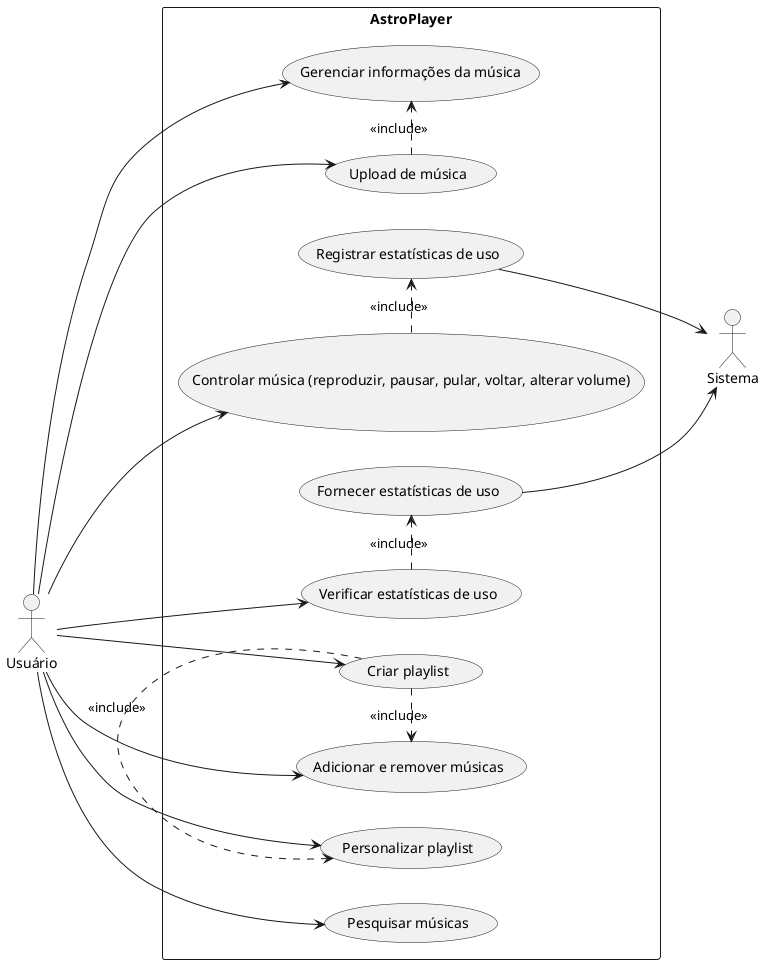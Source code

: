 @startuml CasosDeUso
left to right direction
actor "Usuário" as A1
actor "Sistema" as A2 

rectangle AstroPlayer {
  usecase "Upload de música" as UC1
  usecase "Gerenciar informações da música" as UC2
  usecase "Pesquisar músicas" as UC3
  usecase "Controlar música (reproduzir, pausar, pular, voltar, alterar volume)" as UC4
  usecase "Criar playlist" as UC5
  usecase "Personalizar playlist" as UC6
  usecase "Adicionar e remover músicas" as UC7
  usecase "Verificar estatísticas de uso" as UC9
  usecase "Registrar estatísticas de uso" as UC10
  usecase "Fornecer estatísticas de uso" as UC11

  (UC1) .> (UC2) : <<include>>
  (UC4) .> (UC10) : <<include>> 
  (UC9) .> (UC11) : <<include>> 
  (UC5) .> (UC7) : <<include>>  
  (UC5) .> (UC6) : <<include>>  
}

A1 --> UC1
A1 --> UC2
A1 --> UC3
A1 --> UC4
A1 --> UC5
A1 --> UC6
A1 --> UC7
A1 --> UC9

UC10 --> A2
UC11 --> A2
@enduml
